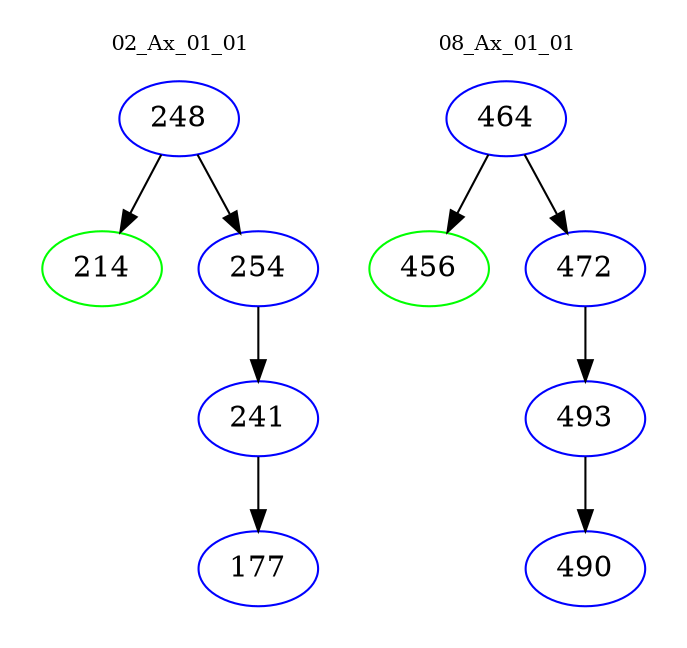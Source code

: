 digraph{
subgraph cluster_0 {
color = white
label = "02_Ax_01_01";
fontsize=10;
T0_248 [label="248", color="blue"]
T0_248 -> T0_214 [color="black"]
T0_214 [label="214", color="green"]
T0_248 -> T0_254 [color="black"]
T0_254 [label="254", color="blue"]
T0_254 -> T0_241 [color="black"]
T0_241 [label="241", color="blue"]
T0_241 -> T0_177 [color="black"]
T0_177 [label="177", color="blue"]
}
subgraph cluster_1 {
color = white
label = "08_Ax_01_01";
fontsize=10;
T1_464 [label="464", color="blue"]
T1_464 -> T1_456 [color="black"]
T1_456 [label="456", color="green"]
T1_464 -> T1_472 [color="black"]
T1_472 [label="472", color="blue"]
T1_472 -> T1_493 [color="black"]
T1_493 [label="493", color="blue"]
T1_493 -> T1_490 [color="black"]
T1_490 [label="490", color="blue"]
}
}
